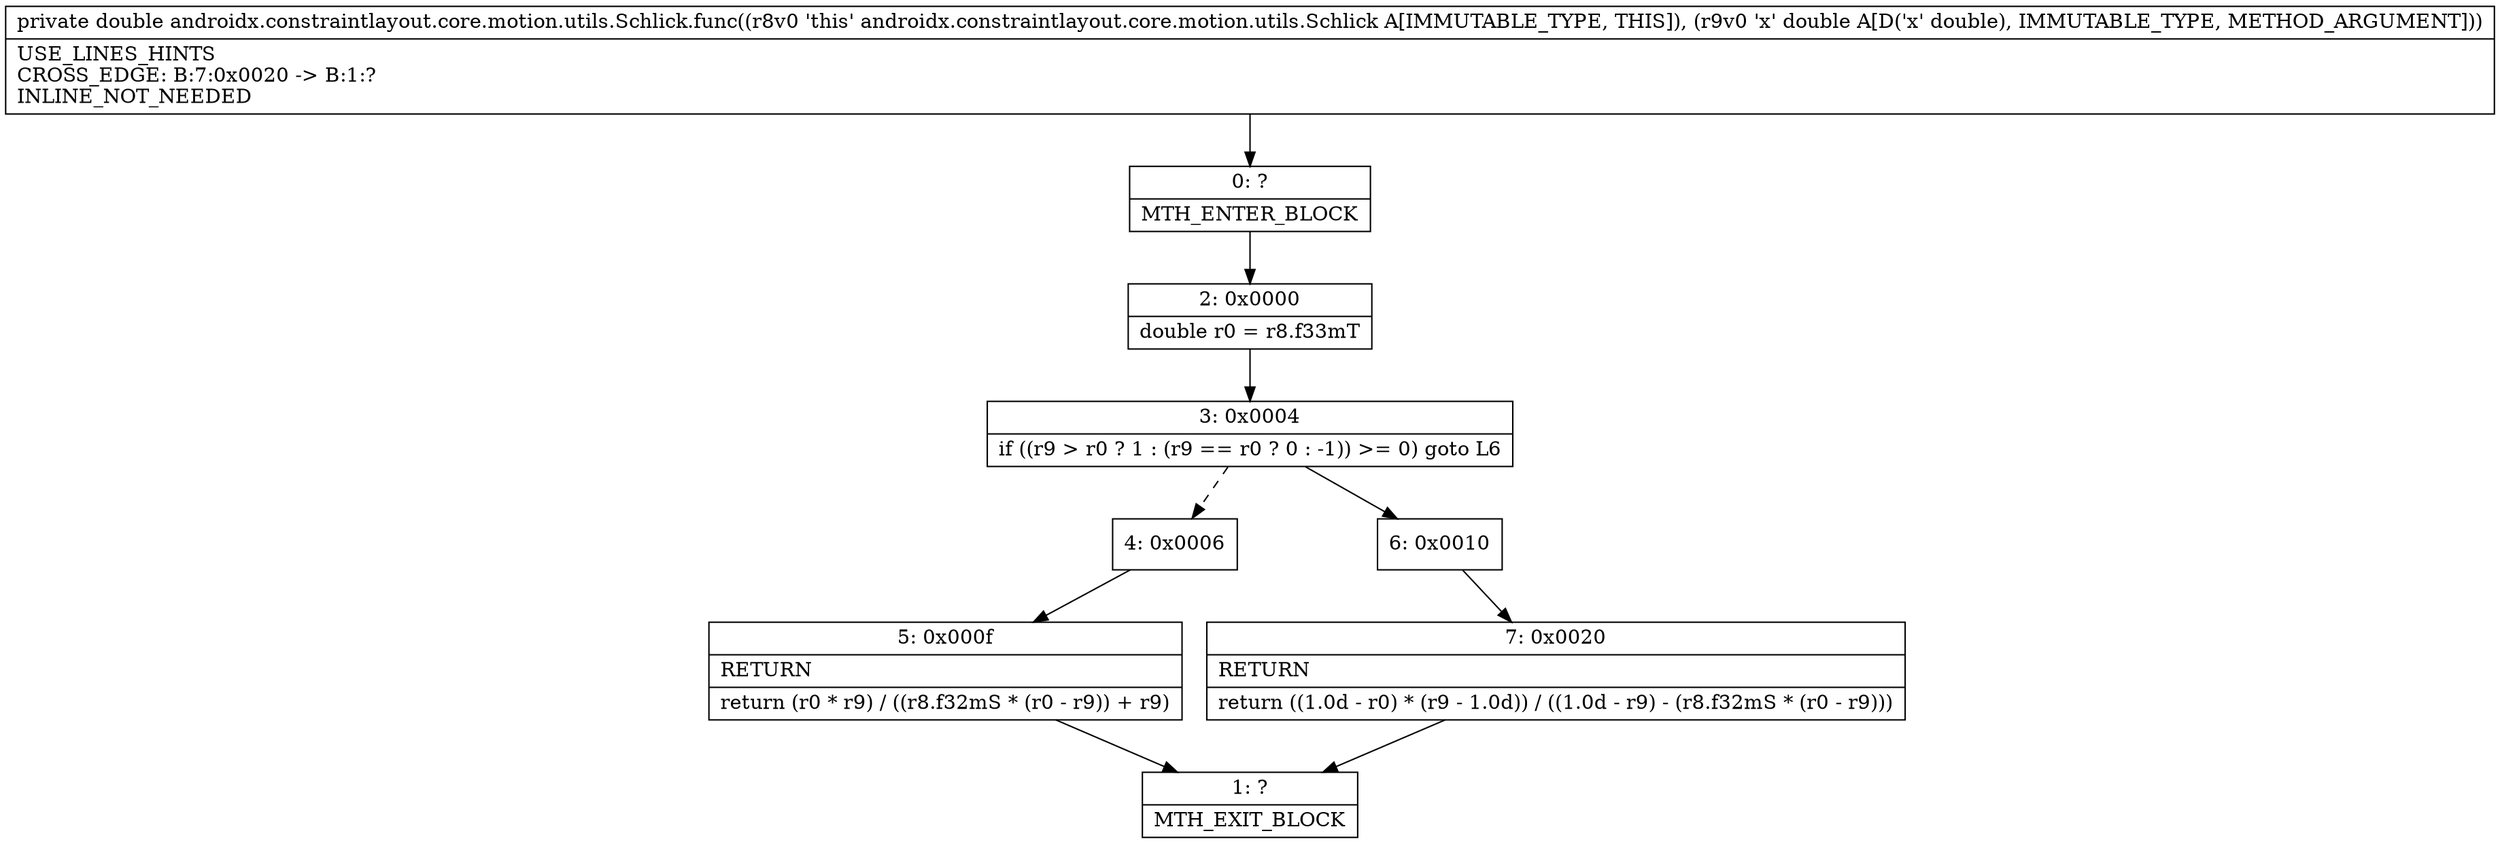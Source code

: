digraph "CFG forandroidx.constraintlayout.core.motion.utils.Schlick.func(D)D" {
Node_0 [shape=record,label="{0\:\ ?|MTH_ENTER_BLOCK\l}"];
Node_2 [shape=record,label="{2\:\ 0x0000|double r0 = r8.f33mT\l}"];
Node_3 [shape=record,label="{3\:\ 0x0004|if ((r9 \> r0 ? 1 : (r9 == r0 ? 0 : \-1)) \>= 0) goto L6\l}"];
Node_4 [shape=record,label="{4\:\ 0x0006}"];
Node_5 [shape=record,label="{5\:\ 0x000f|RETURN\l|return (r0 * r9) \/ ((r8.f32mS * (r0 \- r9)) + r9)\l}"];
Node_1 [shape=record,label="{1\:\ ?|MTH_EXIT_BLOCK\l}"];
Node_6 [shape=record,label="{6\:\ 0x0010}"];
Node_7 [shape=record,label="{7\:\ 0x0020|RETURN\l|return ((1.0d \- r0) * (r9 \- 1.0d)) \/ ((1.0d \- r9) \- (r8.f32mS * (r0 \- r9)))\l}"];
MethodNode[shape=record,label="{private double androidx.constraintlayout.core.motion.utils.Schlick.func((r8v0 'this' androidx.constraintlayout.core.motion.utils.Schlick A[IMMUTABLE_TYPE, THIS]), (r9v0 'x' double A[D('x' double), IMMUTABLE_TYPE, METHOD_ARGUMENT]))  | USE_LINES_HINTS\lCROSS_EDGE: B:7:0x0020 \-\> B:1:?\lINLINE_NOT_NEEDED\l}"];
MethodNode -> Node_0;Node_0 -> Node_2;
Node_2 -> Node_3;
Node_3 -> Node_4[style=dashed];
Node_3 -> Node_6;
Node_4 -> Node_5;
Node_5 -> Node_1;
Node_6 -> Node_7;
Node_7 -> Node_1;
}

